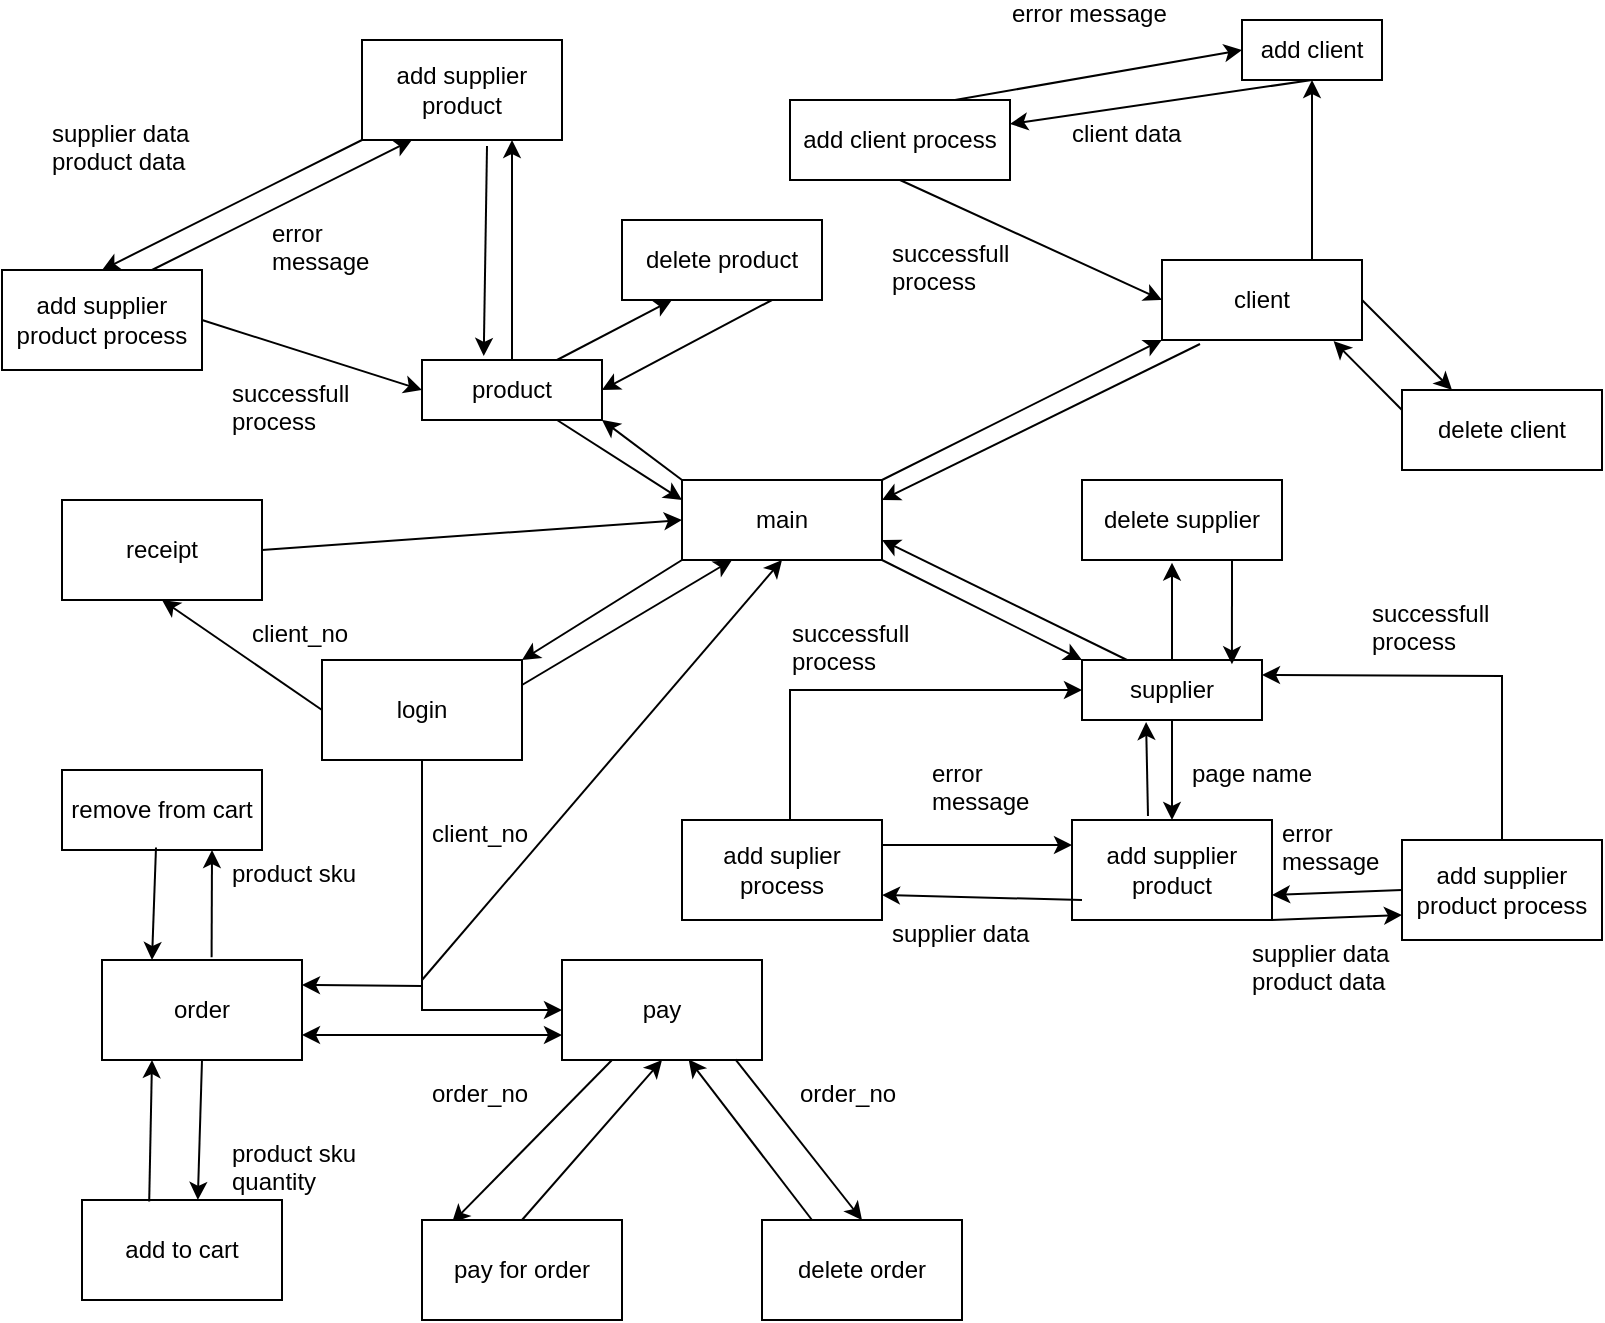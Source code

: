 <mxfile version="21.4.0" type="github">
  <diagram name="Página-1" id="DM-C6urvjH8oquL2rI9G">
    <mxGraphModel dx="1195" dy="652" grid="1" gridSize="10" guides="1" tooltips="1" connect="1" arrows="1" fold="1" page="1" pageScale="1" pageWidth="827" pageHeight="1169" math="0" shadow="0">
      <root>
        <mxCell id="0" />
        <mxCell id="1" parent="0" />
        <mxCell id="vN1_1mkhcdzYIgSYfw27-1" value="&lt;div&gt;main&lt;/div&gt;" style="rounded=0;whiteSpace=wrap;html=1;" vertex="1" parent="1">
          <mxGeometry x="360" y="250" width="100" height="40" as="geometry" />
        </mxCell>
        <mxCell id="vN1_1mkhcdzYIgSYfw27-2" value="" style="endArrow=classic;html=1;rounded=0;exitX=1;exitY=0;exitDx=0;exitDy=0;entryX=0;entryY=1;entryDx=0;entryDy=0;" edge="1" parent="1" source="vN1_1mkhcdzYIgSYfw27-1" target="vN1_1mkhcdzYIgSYfw27-3">
          <mxGeometry width="50" height="50" relative="1" as="geometry">
            <mxPoint x="390" y="360" as="sourcePoint" />
            <mxPoint x="540" y="150" as="targetPoint" />
          </mxGeometry>
        </mxCell>
        <mxCell id="vN1_1mkhcdzYIgSYfw27-3" value="&lt;div&gt;client&lt;/div&gt;" style="rounded=0;whiteSpace=wrap;html=1;" vertex="1" parent="1">
          <mxGeometry x="600" y="140" width="100" height="40" as="geometry" />
        </mxCell>
        <mxCell id="vN1_1mkhcdzYIgSYfw27-5" value="" style="endArrow=classic;html=1;rounded=0;exitX=0.75;exitY=0;exitDx=0;exitDy=0;" edge="1" parent="1" source="vN1_1mkhcdzYIgSYfw27-3" target="vN1_1mkhcdzYIgSYfw27-6">
          <mxGeometry width="50" height="50" relative="1" as="geometry">
            <mxPoint x="390" y="360" as="sourcePoint" />
            <mxPoint x="680" y="100" as="targetPoint" />
          </mxGeometry>
        </mxCell>
        <mxCell id="vN1_1mkhcdzYIgSYfw27-6" value="&lt;div&gt;add client&lt;/div&gt;" style="rounded=0;whiteSpace=wrap;html=1;" vertex="1" parent="1">
          <mxGeometry x="640" y="20" width="70" height="30" as="geometry" />
        </mxCell>
        <mxCell id="vN1_1mkhcdzYIgSYfw27-7" value="" style="endArrow=classic;html=1;rounded=0;exitX=0.5;exitY=1;exitDx=0;exitDy=0;" edge="1" parent="1" source="vN1_1mkhcdzYIgSYfw27-6" target="vN1_1mkhcdzYIgSYfw27-8">
          <mxGeometry width="50" height="50" relative="1" as="geometry">
            <mxPoint x="390" y="360" as="sourcePoint" />
            <mxPoint x="460" y="80" as="targetPoint" />
          </mxGeometry>
        </mxCell>
        <mxCell id="vN1_1mkhcdzYIgSYfw27-8" value="add client process" style="rounded=0;whiteSpace=wrap;html=1;" vertex="1" parent="1">
          <mxGeometry x="414" y="60" width="110" height="40" as="geometry" />
        </mxCell>
        <mxCell id="vN1_1mkhcdzYIgSYfw27-9" value="" style="endArrow=classic;html=1;rounded=0;exitX=0.75;exitY=0;exitDx=0;exitDy=0;entryX=0;entryY=0.5;entryDx=0;entryDy=0;" edge="1" parent="1" source="vN1_1mkhcdzYIgSYfw27-8" target="vN1_1mkhcdzYIgSYfw27-6">
          <mxGeometry width="50" height="50" relative="1" as="geometry">
            <mxPoint x="685" y="60" as="sourcePoint" />
            <mxPoint x="534" y="82" as="targetPoint" />
          </mxGeometry>
        </mxCell>
        <mxCell id="vN1_1mkhcdzYIgSYfw27-10" value="&lt;div&gt;client data&lt;/div&gt;" style="text;html=1;strokeColor=none;fillColor=none;spacing=5;spacingTop=-20;whiteSpace=wrap;overflow=hidden;rounded=0;" vertex="1" parent="1">
          <mxGeometry x="550" y="80" width="80" height="30" as="geometry" />
        </mxCell>
        <mxCell id="vN1_1mkhcdzYIgSYfw27-11" value="error message" style="text;html=1;strokeColor=none;fillColor=none;spacing=5;spacingTop=-20;whiteSpace=wrap;overflow=hidden;rounded=0;" vertex="1" parent="1">
          <mxGeometry x="520" y="20" width="90" height="30" as="geometry" />
        </mxCell>
        <mxCell id="vN1_1mkhcdzYIgSYfw27-13" value="" style="endArrow=classic;html=1;rounded=0;exitX=0.5;exitY=1;exitDx=0;exitDy=0;entryX=0;entryY=0.5;entryDx=0;entryDy=0;" edge="1" parent="1" source="vN1_1mkhcdzYIgSYfw27-8" target="vN1_1mkhcdzYIgSYfw27-3">
          <mxGeometry width="50" height="50" relative="1" as="geometry">
            <mxPoint x="450" y="220" as="sourcePoint" />
            <mxPoint x="610" y="190" as="targetPoint" />
          </mxGeometry>
        </mxCell>
        <mxCell id="vN1_1mkhcdzYIgSYfw27-14" value="successfull process" style="text;html=1;strokeColor=none;fillColor=none;spacing=5;spacingTop=-20;whiteSpace=wrap;overflow=hidden;rounded=0;" vertex="1" parent="1">
          <mxGeometry x="460" y="140" width="80" height="30" as="geometry" />
        </mxCell>
        <mxCell id="vN1_1mkhcdzYIgSYfw27-15" value="" style="endArrow=classic;html=1;rounded=0;exitX=1;exitY=1;exitDx=0;exitDy=0;entryX=0;entryY=0;entryDx=0;entryDy=0;" edge="1" parent="1" source="vN1_1mkhcdzYIgSYfw27-1" target="vN1_1mkhcdzYIgSYfw27-16">
          <mxGeometry width="50" height="50" relative="1" as="geometry">
            <mxPoint x="470" y="260" as="sourcePoint" />
            <mxPoint x="580" y="340" as="targetPoint" />
          </mxGeometry>
        </mxCell>
        <mxCell id="vN1_1mkhcdzYIgSYfw27-16" value="&lt;div&gt;supplier&lt;/div&gt;" style="rounded=0;whiteSpace=wrap;html=1;" vertex="1" parent="1">
          <mxGeometry x="560" y="340" width="90" height="30" as="geometry" />
        </mxCell>
        <mxCell id="vN1_1mkhcdzYIgSYfw27-17" value="" style="endArrow=classic;html=1;rounded=0;exitX=0.5;exitY=1;exitDx=0;exitDy=0;" edge="1" parent="1" source="vN1_1mkhcdzYIgSYfw27-16" target="vN1_1mkhcdzYIgSYfw27-18">
          <mxGeometry width="50" height="50" relative="1" as="geometry">
            <mxPoint x="580" y="520" as="sourcePoint" />
            <mxPoint x="720" y="430" as="targetPoint" />
          </mxGeometry>
        </mxCell>
        <mxCell id="vN1_1mkhcdzYIgSYfw27-18" value="add supplier product" style="rounded=0;whiteSpace=wrap;html=1;" vertex="1" parent="1">
          <mxGeometry x="555" y="420" width="100" height="50" as="geometry" />
        </mxCell>
        <mxCell id="vN1_1mkhcdzYIgSYfw27-19" value="&lt;div&gt;page name&lt;/div&gt;" style="text;html=1;strokeColor=none;fillColor=none;spacing=5;spacingTop=-20;whiteSpace=wrap;overflow=hidden;rounded=0;" vertex="1" parent="1">
          <mxGeometry x="610" y="400" width="110" height="30" as="geometry" />
        </mxCell>
        <mxCell id="vN1_1mkhcdzYIgSYfw27-21" value="add suplier process" style="whiteSpace=wrap;html=1;" vertex="1" parent="1">
          <mxGeometry x="360" y="420" width="100" height="50" as="geometry" />
        </mxCell>
        <mxCell id="vN1_1mkhcdzYIgSYfw27-22" value="" style="endArrow=classic;html=1;rounded=0;entryX=1;entryY=0.75;entryDx=0;entryDy=0;" edge="1" parent="1" target="vN1_1mkhcdzYIgSYfw27-21">
          <mxGeometry width="50" height="50" relative="1" as="geometry">
            <mxPoint x="560" y="460" as="sourcePoint" />
            <mxPoint x="724" y="440" as="targetPoint" />
          </mxGeometry>
        </mxCell>
        <mxCell id="vN1_1mkhcdzYIgSYfw27-23" value="supplier data" style="text;html=1;strokeColor=none;fillColor=none;spacing=5;spacingTop=-20;whiteSpace=wrap;overflow=hidden;rounded=0;" vertex="1" parent="1">
          <mxGeometry x="460" y="480" width="110" height="30" as="geometry" />
        </mxCell>
        <mxCell id="vN1_1mkhcdzYIgSYfw27-25" value="" style="endArrow=classic;html=1;rounded=0;exitX=1;exitY=0.25;exitDx=0;exitDy=0;entryX=0;entryY=0.25;entryDx=0;entryDy=0;" edge="1" parent="1" source="vN1_1mkhcdzYIgSYfw27-21" target="vN1_1mkhcdzYIgSYfw27-18">
          <mxGeometry width="50" height="50" relative="1" as="geometry">
            <mxPoint x="590" y="480" as="sourcePoint" />
            <mxPoint x="535" y="560" as="targetPoint" />
          </mxGeometry>
        </mxCell>
        <mxCell id="vN1_1mkhcdzYIgSYfw27-26" value="&lt;div&gt;error message&lt;/div&gt;&lt;div&gt;&lt;br&gt;&lt;/div&gt;" style="text;html=1;strokeColor=none;fillColor=none;spacing=5;spacingTop=-20;whiteSpace=wrap;overflow=hidden;rounded=0;" vertex="1" parent="1">
          <mxGeometry x="480" y="400" width="70" height="30" as="geometry" />
        </mxCell>
        <mxCell id="vN1_1mkhcdzYIgSYfw27-27" value="add supplier product process" style="rounded=0;whiteSpace=wrap;html=1;" vertex="1" parent="1">
          <mxGeometry x="720" y="430" width="100" height="50" as="geometry" />
        </mxCell>
        <mxCell id="vN1_1mkhcdzYIgSYfw27-28" value="" style="endArrow=classic;html=1;rounded=0;exitX=1;exitY=1;exitDx=0;exitDy=0;entryX=0;entryY=0.75;entryDx=0;entryDy=0;" edge="1" parent="1" source="vN1_1mkhcdzYIgSYfw27-18" target="vN1_1mkhcdzYIgSYfw27-27">
          <mxGeometry width="50" height="50" relative="1" as="geometry">
            <mxPoint x="635" y="590" as="sourcePoint" />
            <mxPoint x="710" y="560" as="targetPoint" />
          </mxGeometry>
        </mxCell>
        <mxCell id="vN1_1mkhcdzYIgSYfw27-29" value="&lt;div&gt;supplier data&lt;/div&gt;&lt;div&gt;product data&lt;/div&gt;&lt;div&gt;&lt;br&gt;&lt;/div&gt;" style="text;html=1;strokeColor=none;fillColor=none;spacing=5;spacingTop=-20;whiteSpace=wrap;overflow=hidden;rounded=0;" vertex="1" parent="1">
          <mxGeometry x="640" y="490" width="110" height="30" as="geometry" />
        </mxCell>
        <mxCell id="vN1_1mkhcdzYIgSYfw27-30" value="" style="endArrow=classic;html=1;rounded=0;exitX=0;exitY=0.5;exitDx=0;exitDy=0;entryX=1;entryY=0.75;entryDx=0;entryDy=0;" edge="1" parent="1" source="vN1_1mkhcdzYIgSYfw27-27" target="vN1_1mkhcdzYIgSYfw27-18">
          <mxGeometry width="50" height="50" relative="1" as="geometry">
            <mxPoint x="575" y="670" as="sourcePoint" />
            <mxPoint x="660" y="590" as="targetPoint" />
          </mxGeometry>
        </mxCell>
        <mxCell id="vN1_1mkhcdzYIgSYfw27-31" value="&lt;div&gt;error message&lt;/div&gt;&lt;div&gt;&lt;br&gt;&lt;/div&gt;" style="text;html=1;strokeColor=none;fillColor=none;spacing=5;spacingTop=-20;whiteSpace=wrap;overflow=hidden;rounded=0;" vertex="1" parent="1">
          <mxGeometry x="655" y="430" width="70" height="30" as="geometry" />
        </mxCell>
        <mxCell id="vN1_1mkhcdzYIgSYfw27-32" value="" style="endArrow=classic;html=1;rounded=0;exitX=0.5;exitY=0;exitDx=0;exitDy=0;entryX=1;entryY=0.25;entryDx=0;entryDy=0;" edge="1" parent="1" source="vN1_1mkhcdzYIgSYfw27-27" target="vN1_1mkhcdzYIgSYfw27-16">
          <mxGeometry width="50" height="50" relative="1" as="geometry">
            <mxPoint x="665" y="480" as="sourcePoint" />
            <mxPoint x="730" y="478" as="targetPoint" />
            <Array as="points">
              <mxPoint x="770" y="348" />
            </Array>
          </mxGeometry>
        </mxCell>
        <mxCell id="vN1_1mkhcdzYIgSYfw27-33" value="" style="endArrow=classic;html=1;rounded=0;exitX=0.5;exitY=0;exitDx=0;exitDy=0;entryX=0;entryY=0.5;entryDx=0;entryDy=0;" edge="1" parent="1" target="vN1_1mkhcdzYIgSYfw27-16">
          <mxGeometry width="50" height="50" relative="1" as="geometry">
            <mxPoint x="414" y="420" as="sourcePoint" />
            <mxPoint x="294" y="338" as="targetPoint" />
            <Array as="points">
              <mxPoint x="414" y="355" />
            </Array>
          </mxGeometry>
        </mxCell>
        <mxCell id="vN1_1mkhcdzYIgSYfw27-34" value="successfull process" style="text;html=1;strokeColor=none;fillColor=none;spacing=5;spacingTop=-20;whiteSpace=wrap;overflow=hidden;rounded=0;" vertex="1" parent="1">
          <mxGeometry x="410" y="330" width="110" height="30" as="geometry" />
        </mxCell>
        <mxCell id="vN1_1mkhcdzYIgSYfw27-35" value="successfull process" style="text;html=1;strokeColor=none;fillColor=none;spacing=5;spacingTop=-20;whiteSpace=wrap;overflow=hidden;rounded=0;" vertex="1" parent="1">
          <mxGeometry x="700" y="320" width="110" height="30" as="geometry" />
        </mxCell>
        <mxCell id="vN1_1mkhcdzYIgSYfw27-36" value="" style="endArrow=classic;html=1;rounded=0;exitX=0.19;exitY=1.05;exitDx=0;exitDy=0;entryX=1;entryY=0.25;entryDx=0;entryDy=0;exitPerimeter=0;" edge="1" parent="1" source="vN1_1mkhcdzYIgSYfw27-3" target="vN1_1mkhcdzYIgSYfw27-1">
          <mxGeometry width="50" height="50" relative="1" as="geometry">
            <mxPoint x="470" y="260" as="sourcePoint" />
            <mxPoint x="610" y="190" as="targetPoint" />
          </mxGeometry>
        </mxCell>
        <mxCell id="vN1_1mkhcdzYIgSYfw27-37" value="" style="endArrow=classic;html=1;rounded=0;exitX=0.25;exitY=0;exitDx=0;exitDy=0;entryX=1;entryY=0.75;entryDx=0;entryDy=0;" edge="1" parent="1" source="vN1_1mkhcdzYIgSYfw27-16" target="vN1_1mkhcdzYIgSYfw27-1">
          <mxGeometry width="50" height="50" relative="1" as="geometry">
            <mxPoint x="470" y="300" as="sourcePoint" />
            <mxPoint x="570" y="350" as="targetPoint" />
          </mxGeometry>
        </mxCell>
        <mxCell id="vN1_1mkhcdzYIgSYfw27-38" value="&lt;div&gt;product&lt;/div&gt;" style="rounded=0;whiteSpace=wrap;html=1;" vertex="1" parent="1">
          <mxGeometry x="230" y="190" width="90" height="30" as="geometry" />
        </mxCell>
        <mxCell id="vN1_1mkhcdzYIgSYfw27-39" value="" style="endArrow=classic;html=1;rounded=0;exitX=0;exitY=0;exitDx=0;exitDy=0;entryX=1;entryY=1;entryDx=0;entryDy=0;" edge="1" parent="1" source="vN1_1mkhcdzYIgSYfw27-1" target="vN1_1mkhcdzYIgSYfw27-38">
          <mxGeometry width="50" height="50" relative="1" as="geometry">
            <mxPoint x="470" y="300" as="sourcePoint" />
            <mxPoint x="570" y="350" as="targetPoint" />
          </mxGeometry>
        </mxCell>
        <mxCell id="vN1_1mkhcdzYIgSYfw27-40" value="" style="endArrow=classic;html=1;rounded=0;exitX=0.75;exitY=1;exitDx=0;exitDy=0;entryX=0;entryY=0.25;entryDx=0;entryDy=0;" edge="1" parent="1" source="vN1_1mkhcdzYIgSYfw27-38" target="vN1_1mkhcdzYIgSYfw27-1">
          <mxGeometry width="50" height="50" relative="1" as="geometry">
            <mxPoint x="370" y="260" as="sourcePoint" />
            <mxPoint x="270" y="185" as="targetPoint" />
          </mxGeometry>
        </mxCell>
        <mxCell id="vN1_1mkhcdzYIgSYfw27-41" value="" style="endArrow=classic;html=1;rounded=0;exitX=0.5;exitY=0;exitDx=0;exitDy=0;entryX=0.75;entryY=1;entryDx=0;entryDy=0;" edge="1" parent="1" source="vN1_1mkhcdzYIgSYfw27-38" target="vN1_1mkhcdzYIgSYfw27-42">
          <mxGeometry width="50" height="50" relative="1" as="geometry">
            <mxPoint x="470" y="300" as="sourcePoint" />
            <mxPoint x="210" y="80" as="targetPoint" />
          </mxGeometry>
        </mxCell>
        <mxCell id="vN1_1mkhcdzYIgSYfw27-42" value="add supplier product" style="rounded=0;whiteSpace=wrap;html=1;" vertex="1" parent="1">
          <mxGeometry x="200" y="30" width="100" height="50" as="geometry" />
        </mxCell>
        <mxCell id="vN1_1mkhcdzYIgSYfw27-43" value="" style="endArrow=classic;html=1;rounded=0;exitX=0.38;exitY=-0.04;exitDx=0;exitDy=0;entryX=0.356;entryY=1.033;entryDx=0;entryDy=0;exitPerimeter=0;entryPerimeter=0;" edge="1" parent="1" source="vN1_1mkhcdzYIgSYfw27-18" target="vN1_1mkhcdzYIgSYfw27-16">
          <mxGeometry width="50" height="50" relative="1" as="geometry">
            <mxPoint x="248" y="185" as="sourcePoint" />
            <mxPoint x="370" y="270" as="targetPoint" />
          </mxGeometry>
        </mxCell>
        <mxCell id="vN1_1mkhcdzYIgSYfw27-44" value="" style="endArrow=classic;html=1;rounded=0;entryX=0.343;entryY=-0.067;entryDx=0;entryDy=0;exitX=0.625;exitY=1.06;exitDx=0;exitDy=0;exitPerimeter=0;entryPerimeter=0;" edge="1" parent="1" source="vN1_1mkhcdzYIgSYfw27-42" target="vN1_1mkhcdzYIgSYfw27-38">
          <mxGeometry width="50" height="50" relative="1" as="geometry">
            <mxPoint x="190" y="80" as="sourcePoint" />
            <mxPoint x="225" y="90" as="targetPoint" />
          </mxGeometry>
        </mxCell>
        <mxCell id="vN1_1mkhcdzYIgSYfw27-45" value="" style="endArrow=classic;html=1;rounded=0;exitX=0;exitY=1;exitDx=0;exitDy=0;entryX=0.5;entryY=0;entryDx=0;entryDy=0;" edge="1" parent="1" source="vN1_1mkhcdzYIgSYfw27-42" target="vN1_1mkhcdzYIgSYfw27-47">
          <mxGeometry width="50" height="50" relative="1" as="geometry">
            <mxPoint x="30" y="190" as="sourcePoint" />
            <mxPoint x="70" y="140" as="targetPoint" />
          </mxGeometry>
        </mxCell>
        <mxCell id="vN1_1mkhcdzYIgSYfw27-47" value="add supplier product process" style="rounded=0;whiteSpace=wrap;html=1;" vertex="1" parent="1">
          <mxGeometry x="20" y="145" width="100" height="50" as="geometry" />
        </mxCell>
        <mxCell id="vN1_1mkhcdzYIgSYfw27-48" value="&lt;div&gt;supplier data&lt;/div&gt;&lt;div&gt;product data&lt;/div&gt;&lt;div&gt;&lt;br&gt;&lt;/div&gt;" style="text;html=1;strokeColor=none;fillColor=none;spacing=5;spacingTop=-20;whiteSpace=wrap;overflow=hidden;rounded=0;" vertex="1" parent="1">
          <mxGeometry x="40" y="80" width="110" height="30" as="geometry" />
        </mxCell>
        <mxCell id="vN1_1mkhcdzYIgSYfw27-49" value="" style="endArrow=classic;html=1;rounded=0;entryX=0.25;entryY=1;entryDx=0;entryDy=0;exitX=0.75;exitY=0;exitDx=0;exitDy=0;" edge="1" parent="1" source="vN1_1mkhcdzYIgSYfw27-47" target="vN1_1mkhcdzYIgSYfw27-42">
          <mxGeometry width="50" height="50" relative="1" as="geometry">
            <mxPoint x="200" y="90" as="sourcePoint" />
            <mxPoint x="203" y="155" as="targetPoint" />
          </mxGeometry>
        </mxCell>
        <mxCell id="vN1_1mkhcdzYIgSYfw27-50" value="&lt;div&gt;error message&lt;/div&gt;&lt;div&gt;&lt;br&gt;&lt;/div&gt;" style="text;html=1;strokeColor=none;fillColor=none;spacing=5;spacingTop=-20;whiteSpace=wrap;overflow=hidden;rounded=0;" vertex="1" parent="1">
          <mxGeometry x="150" y="130" width="70" height="30" as="geometry" />
        </mxCell>
        <mxCell id="vN1_1mkhcdzYIgSYfw27-51" value="" style="endArrow=classic;html=1;rounded=0;exitX=1;exitY=0.5;exitDx=0;exitDy=0;entryX=0;entryY=0.5;entryDx=0;entryDy=0;" edge="1" parent="1" source="vN1_1mkhcdzYIgSYfw27-47" target="vN1_1mkhcdzYIgSYfw27-38">
          <mxGeometry width="50" height="50" relative="1" as="geometry">
            <mxPoint x="273" y="93" as="sourcePoint" />
            <mxPoint x="200" y="260" as="targetPoint" />
          </mxGeometry>
        </mxCell>
        <mxCell id="vN1_1mkhcdzYIgSYfw27-52" value="successfull process" style="text;html=1;strokeColor=none;fillColor=none;spacing=5;spacingTop=-20;whiteSpace=wrap;overflow=hidden;rounded=0;" vertex="1" parent="1">
          <mxGeometry x="130" y="210" width="80" height="30" as="geometry" />
        </mxCell>
        <mxCell id="vN1_1mkhcdzYIgSYfw27-56" value="delete client" style="rounded=0;whiteSpace=wrap;html=1;" vertex="1" parent="1">
          <mxGeometry x="720" y="205" width="100" height="40" as="geometry" />
        </mxCell>
        <mxCell id="vN1_1mkhcdzYIgSYfw27-57" value="" style="endArrow=classic;html=1;rounded=0;exitX=1;exitY=0.5;exitDx=0;exitDy=0;entryX=0.25;entryY=0;entryDx=0;entryDy=0;" edge="1" parent="1" source="vN1_1mkhcdzYIgSYfw27-3" target="vN1_1mkhcdzYIgSYfw27-56">
          <mxGeometry width="50" height="50" relative="1" as="geometry">
            <mxPoint x="685" y="150" as="sourcePoint" />
            <mxPoint x="685" y="60" as="targetPoint" />
          </mxGeometry>
        </mxCell>
        <mxCell id="vN1_1mkhcdzYIgSYfw27-58" value="" style="endArrow=classic;html=1;rounded=0;exitX=0;exitY=0.25;exitDx=0;exitDy=0;entryX=0.858;entryY=1.013;entryDx=0;entryDy=0;entryPerimeter=0;" edge="1" parent="1" source="vN1_1mkhcdzYIgSYfw27-56" target="vN1_1mkhcdzYIgSYfw27-3">
          <mxGeometry width="50" height="50" relative="1" as="geometry">
            <mxPoint x="710" y="170" as="sourcePoint" />
            <mxPoint x="755" y="215" as="targetPoint" />
          </mxGeometry>
        </mxCell>
        <mxCell id="vN1_1mkhcdzYIgSYfw27-59" value="delete supplier" style="rounded=0;whiteSpace=wrap;html=1;" vertex="1" parent="1">
          <mxGeometry x="560" y="250" width="100" height="40" as="geometry" />
        </mxCell>
        <mxCell id="vN1_1mkhcdzYIgSYfw27-60" value="" style="endArrow=classic;html=1;rounded=0;exitX=0.5;exitY=0;exitDx=0;exitDy=0;entryX=0.45;entryY=1.033;entryDx=0;entryDy=0;entryPerimeter=0;" edge="1" parent="1" source="vN1_1mkhcdzYIgSYfw27-16" target="vN1_1mkhcdzYIgSYfw27-59">
          <mxGeometry width="50" height="50" relative="1" as="geometry">
            <mxPoint x="730" y="225" as="sourcePoint" />
            <mxPoint x="696" y="191" as="targetPoint" />
          </mxGeometry>
        </mxCell>
        <mxCell id="vN1_1mkhcdzYIgSYfw27-61" value="" style="endArrow=classic;html=1;rounded=0;exitX=0.75;exitY=1;exitDx=0;exitDy=0;entryX=0.833;entryY=0.072;entryDx=0;entryDy=0;entryPerimeter=0;" edge="1" parent="1" source="vN1_1mkhcdzYIgSYfw27-59" target="vN1_1mkhcdzYIgSYfw27-16">
          <mxGeometry width="50" height="50" relative="1" as="geometry">
            <mxPoint x="710" y="170" as="sourcePoint" />
            <mxPoint x="755" y="215" as="targetPoint" />
          </mxGeometry>
        </mxCell>
        <mxCell id="vN1_1mkhcdzYIgSYfw27-62" value="delete product" style="rounded=0;whiteSpace=wrap;html=1;" vertex="1" parent="1">
          <mxGeometry x="330" y="120" width="100" height="40" as="geometry" />
        </mxCell>
        <mxCell id="vN1_1mkhcdzYIgSYfw27-63" value="" style="endArrow=classic;html=1;rounded=0;exitX=0.75;exitY=0;exitDx=0;exitDy=0;entryX=0.25;entryY=1;entryDx=0;entryDy=0;" edge="1" parent="1" source="vN1_1mkhcdzYIgSYfw27-38" target="vN1_1mkhcdzYIgSYfw27-62">
          <mxGeometry width="50" height="50" relative="1" as="geometry">
            <mxPoint x="285" y="200" as="sourcePoint" />
            <mxPoint x="285" y="90" as="targetPoint" />
          </mxGeometry>
        </mxCell>
        <mxCell id="vN1_1mkhcdzYIgSYfw27-64" value="" style="endArrow=classic;html=1;rounded=0;exitX=0.75;exitY=1;exitDx=0;exitDy=0;entryX=1;entryY=0.5;entryDx=0;entryDy=0;" edge="1" parent="1" source="vN1_1mkhcdzYIgSYfw27-62" target="vN1_1mkhcdzYIgSYfw27-38">
          <mxGeometry width="50" height="50" relative="1" as="geometry">
            <mxPoint x="295" y="210" as="sourcePoint" />
            <mxPoint x="295" y="100" as="targetPoint" />
          </mxGeometry>
        </mxCell>
        <mxCell id="vN1_1mkhcdzYIgSYfw27-65" value="" style="endArrow=classic;html=1;rounded=0;exitX=0;exitY=1;exitDx=0;exitDy=0;entryX=1;entryY=0;entryDx=0;entryDy=0;" edge="1" parent="1" source="vN1_1mkhcdzYIgSYfw27-1" target="vN1_1mkhcdzYIgSYfw27-66">
          <mxGeometry width="50" height="50" relative="1" as="geometry">
            <mxPoint x="273" y="365" as="sourcePoint" />
            <mxPoint x="270" y="350" as="targetPoint" />
          </mxGeometry>
        </mxCell>
        <mxCell id="vN1_1mkhcdzYIgSYfw27-66" value="login" style="whiteSpace=wrap;html=1;" vertex="1" parent="1">
          <mxGeometry x="180" y="340" width="100" height="50" as="geometry" />
        </mxCell>
        <mxCell id="vN1_1mkhcdzYIgSYfw27-67" value="" style="endArrow=classic;html=1;rounded=0;exitX=1;exitY=0.25;exitDx=0;exitDy=0;entryX=0.25;entryY=1;entryDx=0;entryDy=0;" edge="1" parent="1" source="vN1_1mkhcdzYIgSYfw27-66" target="vN1_1mkhcdzYIgSYfw27-1">
          <mxGeometry width="50" height="50" relative="1" as="geometry">
            <mxPoint x="370" y="300" as="sourcePoint" />
            <mxPoint x="290" y="350" as="targetPoint" />
          </mxGeometry>
        </mxCell>
        <mxCell id="vN1_1mkhcdzYIgSYfw27-68" value="" style="endArrow=classic;html=1;rounded=0;exitX=0.5;exitY=1;exitDx=0;exitDy=0;entryX=1;entryY=0.25;entryDx=0;entryDy=0;" edge="1" parent="1" source="vN1_1mkhcdzYIgSYfw27-66" target="vN1_1mkhcdzYIgSYfw27-69">
          <mxGeometry width="50" height="50" relative="1" as="geometry">
            <mxPoint x="570" y="470" as="sourcePoint" />
            <mxPoint x="200" y="480" as="targetPoint" />
            <Array as="points">
              <mxPoint x="230" y="503" />
            </Array>
          </mxGeometry>
        </mxCell>
        <mxCell id="vN1_1mkhcdzYIgSYfw27-69" value="order" style="whiteSpace=wrap;html=1;" vertex="1" parent="1">
          <mxGeometry x="70" y="490" width="100" height="50" as="geometry" />
        </mxCell>
        <mxCell id="vN1_1mkhcdzYIgSYfw27-71" value="&lt;div&gt;receipt&lt;/div&gt;" style="whiteSpace=wrap;html=1;" vertex="1" parent="1">
          <mxGeometry x="50" y="260" width="100" height="50" as="geometry" />
        </mxCell>
        <mxCell id="vN1_1mkhcdzYIgSYfw27-72" value="" style="endArrow=classic;html=1;rounded=0;exitX=0;exitY=0.5;exitDx=0;exitDy=0;entryX=0.5;entryY=1;entryDx=0;entryDy=0;" edge="1" parent="1" source="vN1_1mkhcdzYIgSYfw27-66" target="vN1_1mkhcdzYIgSYfw27-71">
          <mxGeometry width="50" height="50" relative="1" as="geometry">
            <mxPoint x="290" y="362" as="sourcePoint" />
            <mxPoint x="395" y="300" as="targetPoint" />
          </mxGeometry>
        </mxCell>
        <mxCell id="vN1_1mkhcdzYIgSYfw27-73" value="" style="endArrow=classic;html=1;rounded=0;exitX=1;exitY=0.5;exitDx=0;exitDy=0;entryX=0;entryY=0.5;entryDx=0;entryDy=0;" edge="1" parent="1" source="vN1_1mkhcdzYIgSYfw27-71" target="vN1_1mkhcdzYIgSYfw27-1">
          <mxGeometry width="50" height="50" relative="1" as="geometry">
            <mxPoint x="190" y="375" as="sourcePoint" />
            <mxPoint x="110" y="320" as="targetPoint" />
          </mxGeometry>
        </mxCell>
        <mxCell id="vN1_1mkhcdzYIgSYfw27-74" value="" style="endArrow=classic;html=1;rounded=0;exitX=0.5;exitY=1;exitDx=0;exitDy=0;entryX=0;entryY=0.5;entryDx=0;entryDy=0;" edge="1" parent="1" source="vN1_1mkhcdzYIgSYfw27-66" target="vN1_1mkhcdzYIgSYfw27-75">
          <mxGeometry width="50" height="50" relative="1" as="geometry">
            <mxPoint x="240" y="400" as="sourcePoint" />
            <mxPoint x="300" y="500" as="targetPoint" />
            <Array as="points">
              <mxPoint x="230" y="515" />
            </Array>
          </mxGeometry>
        </mxCell>
        <mxCell id="vN1_1mkhcdzYIgSYfw27-75" value="&lt;div&gt;pay&lt;/div&gt;" style="whiteSpace=wrap;html=1;" vertex="1" parent="1">
          <mxGeometry x="300" y="490" width="100" height="50" as="geometry" />
        </mxCell>
        <mxCell id="vN1_1mkhcdzYIgSYfw27-77" value="" style="endArrow=classic;startArrow=classic;html=1;rounded=0;entryX=0;entryY=0.75;entryDx=0;entryDy=0;exitX=1;exitY=0.75;exitDx=0;exitDy=0;" edge="1" parent="1" source="vN1_1mkhcdzYIgSYfw27-69" target="vN1_1mkhcdzYIgSYfw27-75">
          <mxGeometry width="50" height="50" relative="1" as="geometry">
            <mxPoint x="240" y="660" as="sourcePoint" />
            <mxPoint x="290" y="610" as="targetPoint" />
          </mxGeometry>
        </mxCell>
        <mxCell id="vN1_1mkhcdzYIgSYfw27-78" value="add to cart" style="whiteSpace=wrap;html=1;" vertex="1" parent="1">
          <mxGeometry x="60" y="610" width="100" height="50" as="geometry" />
        </mxCell>
        <mxCell id="vN1_1mkhcdzYIgSYfw27-80" value="" style="endArrow=classic;html=1;rounded=0;entryX=0.25;entryY=1;entryDx=0;entryDy=0;exitX=0.336;exitY=0.014;exitDx=0;exitDy=0;exitPerimeter=0;" edge="1" parent="1" source="vN1_1mkhcdzYIgSYfw27-78" target="vN1_1mkhcdzYIgSYfw27-69">
          <mxGeometry width="50" height="50" relative="1" as="geometry">
            <mxPoint x="570" y="470" as="sourcePoint" />
            <mxPoint x="470" y="468" as="targetPoint" />
          </mxGeometry>
        </mxCell>
        <mxCell id="vN1_1mkhcdzYIgSYfw27-81" value="" style="endArrow=classic;html=1;rounded=0;entryX=0.579;entryY=-0.001;entryDx=0;entryDy=0;exitX=0.5;exitY=1;exitDx=0;exitDy=0;entryPerimeter=0;" edge="1" parent="1" source="vN1_1mkhcdzYIgSYfw27-69" target="vN1_1mkhcdzYIgSYfw27-78">
          <mxGeometry width="50" height="50" relative="1" as="geometry">
            <mxPoint x="104" y="621" as="sourcePoint" />
            <mxPoint x="105" y="550" as="targetPoint" />
          </mxGeometry>
        </mxCell>
        <mxCell id="vN1_1mkhcdzYIgSYfw27-82" value="&lt;div&gt;product sku&lt;/div&gt;" style="text;html=1;strokeColor=none;fillColor=none;spacing=5;spacingTop=-20;whiteSpace=wrap;overflow=hidden;rounded=0;" vertex="1" parent="1">
          <mxGeometry x="130" y="450" width="110" height="30" as="geometry" />
        </mxCell>
        <mxCell id="vN1_1mkhcdzYIgSYfw27-83" value="remove from cart" style="rounded=0;whiteSpace=wrap;html=1;" vertex="1" parent="1">
          <mxGeometry x="50" y="395" width="100" height="40" as="geometry" />
        </mxCell>
        <mxCell id="vN1_1mkhcdzYIgSYfw27-84" value="" style="endArrow=classic;html=1;rounded=0;exitX=0.548;exitY=-0.028;exitDx=0;exitDy=0;exitPerimeter=0;entryX=0.75;entryY=1;entryDx=0;entryDy=0;" edge="1" parent="1" source="vN1_1mkhcdzYIgSYfw27-69" target="vN1_1mkhcdzYIgSYfw27-83">
          <mxGeometry width="50" height="50" relative="1" as="geometry">
            <mxPoint x="130" y="550" as="sourcePoint" />
            <mxPoint x="160" y="460" as="targetPoint" />
          </mxGeometry>
        </mxCell>
        <mxCell id="vN1_1mkhcdzYIgSYfw27-85" value="&lt;div&gt;product sku&lt;/div&gt;&lt;div&gt;quantity&lt;br&gt;&lt;/div&gt;" style="text;html=1;strokeColor=none;fillColor=none;spacing=5;spacingTop=-20;whiteSpace=wrap;overflow=hidden;rounded=0;" vertex="1" parent="1">
          <mxGeometry x="130" y="590" width="110" height="30" as="geometry" />
        </mxCell>
        <mxCell id="vN1_1mkhcdzYIgSYfw27-86" value="" style="endArrow=classic;html=1;rounded=0;entryX=0.25;entryY=0;entryDx=0;entryDy=0;exitX=0.47;exitY=0.968;exitDx=0;exitDy=0;exitPerimeter=0;" edge="1" parent="1" source="vN1_1mkhcdzYIgSYfw27-83" target="vN1_1mkhcdzYIgSYfw27-69">
          <mxGeometry width="50" height="50" relative="1" as="geometry">
            <mxPoint x="104" y="621" as="sourcePoint" />
            <mxPoint x="105" y="550" as="targetPoint" />
          </mxGeometry>
        </mxCell>
        <mxCell id="vN1_1mkhcdzYIgSYfw27-87" value="" style="endArrow=classic;html=1;rounded=0;exitX=0.25;exitY=1;exitDx=0;exitDy=0;entryX=0.15;entryY=0.027;entryDx=0;entryDy=0;entryPerimeter=0;" edge="1" parent="1" source="vN1_1mkhcdzYIgSYfw27-75" target="vN1_1mkhcdzYIgSYfw27-91">
          <mxGeometry width="50" height="50" relative="1" as="geometry">
            <mxPoint x="332" y="560" as="sourcePoint" />
            <mxPoint x="325" y="620" as="targetPoint" />
          </mxGeometry>
        </mxCell>
        <mxCell id="vN1_1mkhcdzYIgSYfw27-88" value="client_no" style="text;html=1;strokeColor=none;fillColor=none;spacing=5;spacingTop=-20;whiteSpace=wrap;overflow=hidden;rounded=0;" vertex="1" parent="1">
          <mxGeometry x="230" y="430" width="110" height="30" as="geometry" />
        </mxCell>
        <mxCell id="vN1_1mkhcdzYIgSYfw27-90" value="client_no" style="text;html=1;strokeColor=none;fillColor=none;spacing=5;spacingTop=-20;whiteSpace=wrap;overflow=hidden;rounded=0;" vertex="1" parent="1">
          <mxGeometry x="140" y="330" width="110" height="30" as="geometry" />
        </mxCell>
        <mxCell id="vN1_1mkhcdzYIgSYfw27-91" value="pay for order" style="whiteSpace=wrap;html=1;" vertex="1" parent="1">
          <mxGeometry x="230" y="620" width="100" height="50" as="geometry" />
        </mxCell>
        <mxCell id="vN1_1mkhcdzYIgSYfw27-92" value="" style="endArrow=classic;html=1;rounded=0;entryX=0.5;entryY=1;entryDx=0;entryDy=0;exitX=0.5;exitY=0;exitDx=0;exitDy=0;" edge="1" parent="1" source="vN1_1mkhcdzYIgSYfw27-91" target="vN1_1mkhcdzYIgSYfw27-75">
          <mxGeometry width="50" height="50" relative="1" as="geometry">
            <mxPoint x="375" y="630" as="sourcePoint" />
            <mxPoint x="335" y="641" as="targetPoint" />
          </mxGeometry>
        </mxCell>
        <mxCell id="vN1_1mkhcdzYIgSYfw27-93" value="delete order" style="rounded=0;whiteSpace=wrap;html=1;" vertex="1" parent="1">
          <mxGeometry x="400" y="620" width="100" height="50" as="geometry" />
        </mxCell>
        <mxCell id="vN1_1mkhcdzYIgSYfw27-94" value="" style="endArrow=classic;html=1;rounded=0;entryX=0.633;entryY=0.993;entryDx=0;entryDy=0;exitX=0.25;exitY=0;exitDx=0;exitDy=0;entryPerimeter=0;" edge="1" parent="1" source="vN1_1mkhcdzYIgSYfw27-93" target="vN1_1mkhcdzYIgSYfw27-75">
          <mxGeometry width="50" height="50" relative="1" as="geometry">
            <mxPoint x="290" y="630" as="sourcePoint" />
            <mxPoint x="360" y="550" as="targetPoint" />
          </mxGeometry>
        </mxCell>
        <mxCell id="vN1_1mkhcdzYIgSYfw27-95" value="order_no" style="text;html=1;strokeColor=none;fillColor=none;spacing=5;spacingTop=-20;whiteSpace=wrap;overflow=hidden;rounded=0;" vertex="1" parent="1">
          <mxGeometry x="230" y="560" width="110" height="30" as="geometry" />
        </mxCell>
        <mxCell id="vN1_1mkhcdzYIgSYfw27-96" value="" style="endArrow=classic;html=1;rounded=0;entryX=0.5;entryY=0;entryDx=0;entryDy=0;exitX=0.867;exitY=0.993;exitDx=0;exitDy=0;exitPerimeter=0;" edge="1" parent="1" source="vN1_1mkhcdzYIgSYfw27-75" target="vN1_1mkhcdzYIgSYfw27-93">
          <mxGeometry width="50" height="50" relative="1" as="geometry">
            <mxPoint x="435" y="630" as="sourcePoint" />
            <mxPoint x="373" y="550" as="targetPoint" />
          </mxGeometry>
        </mxCell>
        <mxCell id="vN1_1mkhcdzYIgSYfw27-97" value="order_no" style="text;html=1;strokeColor=none;fillColor=none;spacing=5;spacingTop=-20;whiteSpace=wrap;overflow=hidden;rounded=0;" vertex="1" parent="1">
          <mxGeometry x="414" y="560" width="110" height="30" as="geometry" />
        </mxCell>
        <mxCell id="vN1_1mkhcdzYIgSYfw27-98" value="" style="endArrow=classic;html=1;rounded=0;entryX=0.5;entryY=1;entryDx=0;entryDy=0;" edge="1" parent="1" target="vN1_1mkhcdzYIgSYfw27-1">
          <mxGeometry width="50" height="50" relative="1" as="geometry">
            <mxPoint x="230" y="500" as="sourcePoint" />
            <mxPoint x="330" y="370" as="targetPoint" />
          </mxGeometry>
        </mxCell>
      </root>
    </mxGraphModel>
  </diagram>
</mxfile>
